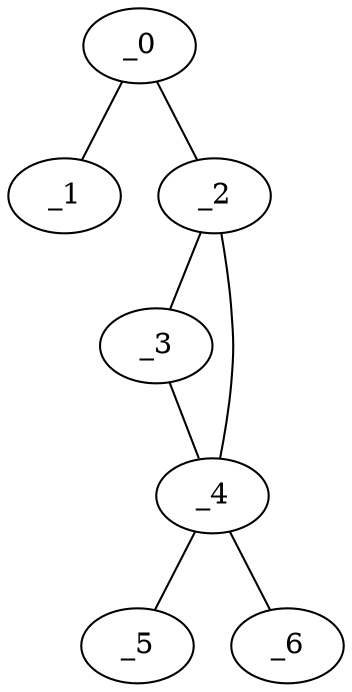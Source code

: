 graph HP1_0021 {
	_0	 [x="1.15589",
		y="3.18654"];
	_1	 [x="1.22113",
		y="0.0725717"];
	_0 -- _1;
	_2	 [x="2.14518",
		y="0.660535"];
	_0 -- _2;
	_3	 [x="2.15889",
		y="2.56907"];
	_2 -- _3;
	_4	 [x="0.73",
		y="1.75"];
	_2 -- _4;
	_3 -- _4;
	_5	 [x="2.1086",
		y="1.62816"];
	_4 -- _5;
	_6	 [x="1.32088",
		y="0.746934"];
	_4 -- _6;
}
